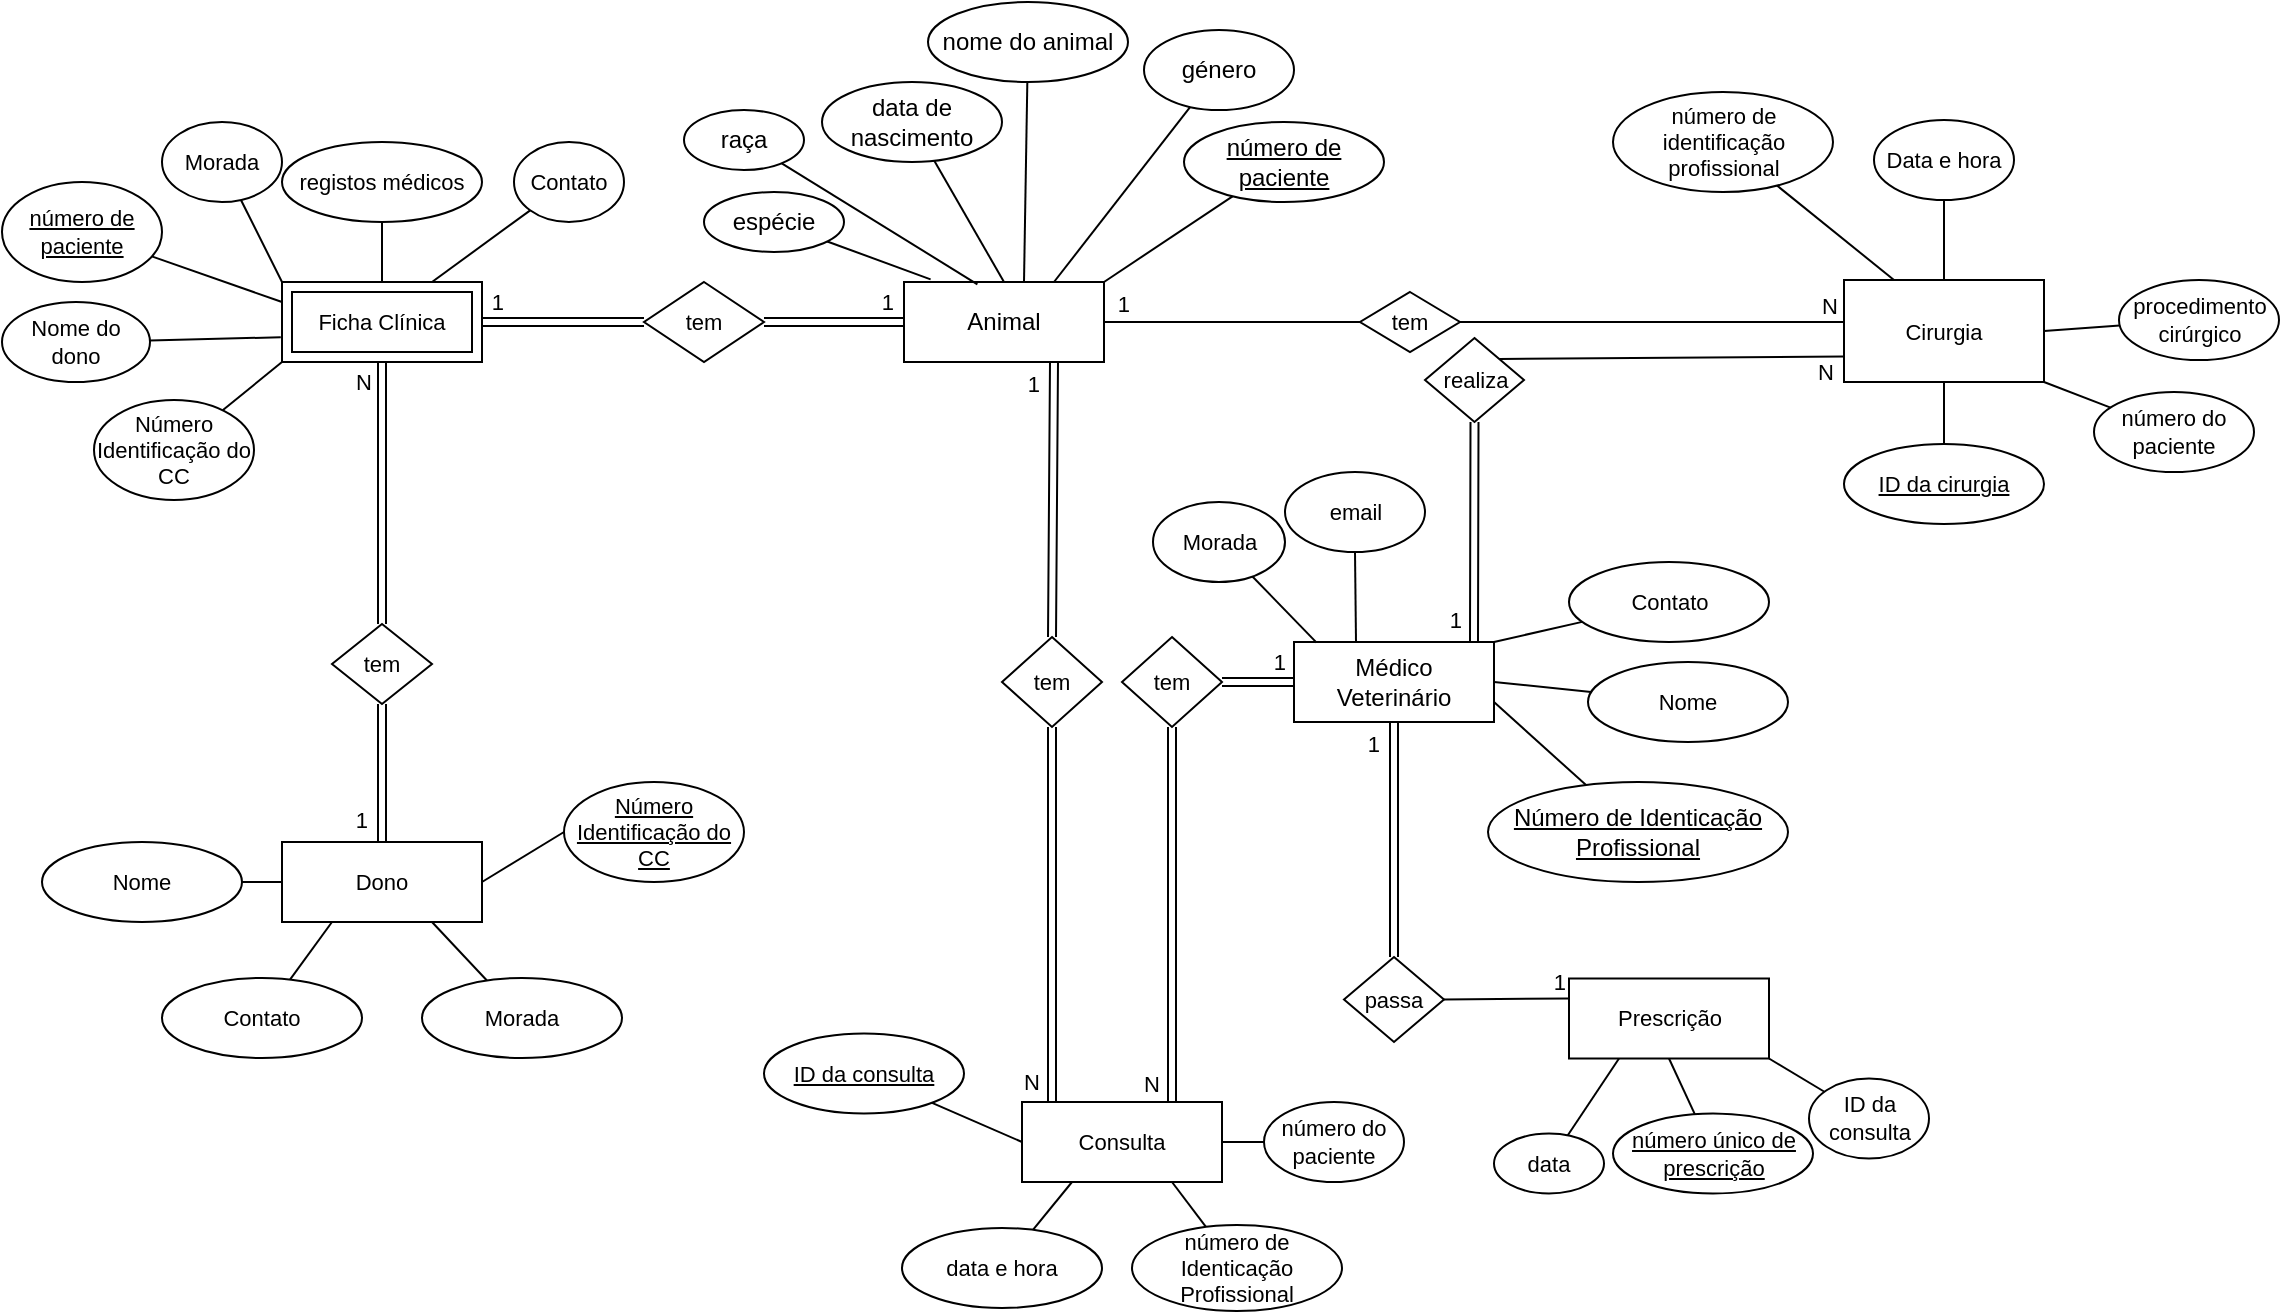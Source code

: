 <mxfile version="21.1.2" type="device">
  <diagram name="Page-1" id="ge80NNoV6PoxIQlX4A45">
    <mxGraphModel dx="2268" dy="820" grid="1" gridSize="10" guides="1" tooltips="1" connect="1" arrows="1" fold="1" page="1" pageScale="1" pageWidth="850" pageHeight="1100" math="0" shadow="0">
      <root>
        <mxCell id="0" />
        <mxCell id="1" parent="0" />
        <mxCell id="FidjuhQmROle2Qf061Uu-1" value="Animal" style="whiteSpace=wrap;html=1;align=center;" parent="1" vertex="1">
          <mxGeometry x="250" y="400" width="100" height="40" as="geometry" />
        </mxCell>
        <mxCell id="FidjuhQmROle2Qf061Uu-16" style="edgeStyle=none;shape=connector;rounded=0;orthogonalLoop=1;jettySize=auto;html=1;entryX=0.367;entryY=0.029;entryDx=0;entryDy=0;labelBackgroundColor=default;strokeColor=default;fontFamily=Helvetica;fontSize=11;fontColor=default;endArrow=none;entryPerimeter=0;" parent="1" source="FidjuhQmROle2Qf061Uu-3" target="FidjuhQmROle2Qf061Uu-1" edge="1">
          <mxGeometry relative="1" as="geometry" />
        </mxCell>
        <mxCell id="FidjuhQmROle2Qf061Uu-3" value="raça" style="ellipse;whiteSpace=wrap;html=1;align=center;" parent="1" vertex="1">
          <mxGeometry x="140" y="314" width="60" height="30" as="geometry" />
        </mxCell>
        <mxCell id="FidjuhQmROle2Qf061Uu-17" style="edgeStyle=none;shape=connector;rounded=0;orthogonalLoop=1;jettySize=auto;html=1;entryX=0.5;entryY=0;entryDx=0;entryDy=0;labelBackgroundColor=default;strokeColor=default;fontFamily=Helvetica;fontSize=11;fontColor=default;endArrow=none;" parent="1" source="FidjuhQmROle2Qf061Uu-4" target="FidjuhQmROle2Qf061Uu-1" edge="1">
          <mxGeometry relative="1" as="geometry" />
        </mxCell>
        <mxCell id="FidjuhQmROle2Qf061Uu-4" value="data de nascimento" style="ellipse;whiteSpace=wrap;html=1;align=center;" parent="1" vertex="1">
          <mxGeometry x="209" y="300" width="90" height="40" as="geometry" />
        </mxCell>
        <mxCell id="FidjuhQmROle2Qf061Uu-18" style="edgeStyle=none;shape=connector;rounded=0;orthogonalLoop=1;jettySize=auto;html=1;labelBackgroundColor=default;strokeColor=default;fontFamily=Helvetica;fontSize=11;fontColor=default;endArrow=none;" parent="1" source="FidjuhQmROle2Qf061Uu-5" edge="1">
          <mxGeometry relative="1" as="geometry">
            <mxPoint x="310" y="400" as="targetPoint" />
          </mxGeometry>
        </mxCell>
        <mxCell id="FidjuhQmROle2Qf061Uu-5" value="nome do animal" style="ellipse;whiteSpace=wrap;html=1;align=center;" parent="1" vertex="1">
          <mxGeometry x="262" y="260" width="100" height="40" as="geometry" />
        </mxCell>
        <mxCell id="FidjuhQmROle2Qf061Uu-19" style="edgeStyle=none;shape=connector;rounded=0;orthogonalLoop=1;jettySize=auto;html=1;entryX=0.75;entryY=0;entryDx=0;entryDy=0;labelBackgroundColor=default;strokeColor=default;fontFamily=Helvetica;fontSize=11;fontColor=default;endArrow=none;" parent="1" source="FidjuhQmROle2Qf061Uu-6" target="FidjuhQmROle2Qf061Uu-1" edge="1">
          <mxGeometry relative="1" as="geometry" />
        </mxCell>
        <mxCell id="FidjuhQmROle2Qf061Uu-6" value="género" style="ellipse;whiteSpace=wrap;html=1;align=center;" parent="1" vertex="1">
          <mxGeometry x="370" y="274" width="75" height="40" as="geometry" />
        </mxCell>
        <mxCell id="FidjuhQmROle2Qf061Uu-20" style="edgeStyle=none;shape=connector;rounded=0;orthogonalLoop=1;jettySize=auto;html=1;entryX=1;entryY=0;entryDx=0;entryDy=0;labelBackgroundColor=default;strokeColor=default;fontFamily=Helvetica;fontSize=11;fontColor=default;endArrow=none;" parent="1" source="FidjuhQmROle2Qf061Uu-12" target="FidjuhQmROle2Qf061Uu-1" edge="1">
          <mxGeometry relative="1" as="geometry" />
        </mxCell>
        <mxCell id="FidjuhQmROle2Qf061Uu-12" value="número de paciente" style="ellipse;whiteSpace=wrap;html=1;align=center;fontStyle=4;" parent="1" vertex="1">
          <mxGeometry x="390" y="320" width="100" height="40" as="geometry" />
        </mxCell>
        <mxCell id="FidjuhQmROle2Qf061Uu-15" style="edgeStyle=none;shape=connector;rounded=0;orthogonalLoop=1;jettySize=auto;html=1;entryX=0.133;entryY=-0.033;entryDx=0;entryDy=0;labelBackgroundColor=default;strokeColor=default;fontFamily=Helvetica;fontSize=11;fontColor=default;endArrow=none;entryPerimeter=0;" parent="1" source="FidjuhQmROle2Qf061Uu-13" target="FidjuhQmROle2Qf061Uu-1" edge="1">
          <mxGeometry relative="1" as="geometry" />
        </mxCell>
        <mxCell id="FidjuhQmROle2Qf061Uu-13" value="espécie" style="ellipse;whiteSpace=wrap;html=1;align=center;" parent="1" vertex="1">
          <mxGeometry x="150" y="355" width="70" height="30" as="geometry" />
        </mxCell>
        <mxCell id="FidjuhQmROle2Qf061Uu-45" style="edgeStyle=none;shape=connector;rounded=0;orthogonalLoop=1;jettySize=auto;html=1;entryX=0;entryY=0.5;entryDx=0;entryDy=0;labelBackgroundColor=default;strokeColor=default;fontFamily=Helvetica;fontSize=11;fontColor=default;endArrow=none;exitX=1;exitY=0.5;exitDx=0;exitDy=0;" parent="1" source="FidjuhQmROle2Qf061Uu-37" target="FidjuhQmROle2Qf061Uu-44" edge="1">
          <mxGeometry relative="1" as="geometry">
            <mxPoint x="57" y="700" as="targetPoint" />
          </mxGeometry>
        </mxCell>
        <mxCell id="FidjuhQmROle2Qf061Uu-52" value="" style="edgeStyle=none;shape=connector;rounded=0;orthogonalLoop=1;jettySize=auto;html=1;labelBackgroundColor=default;strokeColor=default;fontFamily=Helvetica;fontSize=11;fontColor=default;endArrow=none;" parent="1" source="FidjuhQmROle2Qf061Uu-37" target="FidjuhQmROle2Qf061Uu-48" edge="1">
          <mxGeometry relative="1" as="geometry" />
        </mxCell>
        <mxCell id="FidjuhQmROle2Qf061Uu-37" value="Dono" style="whiteSpace=wrap;html=1;align=center;fontFamily=Helvetica;fontSize=11;fontColor=default;" parent="1" vertex="1">
          <mxGeometry x="-61" y="680" width="100" height="40" as="geometry" />
        </mxCell>
        <mxCell id="FidjuhQmROle2Qf061Uu-44" value="Número Identificação do CC" style="ellipse;whiteSpace=wrap;html=1;align=center;fontStyle=4;fontFamily=Helvetica;fontSize=11;fontColor=default;" parent="1" vertex="1">
          <mxGeometry x="80" y="650" width="90" height="50" as="geometry" />
        </mxCell>
        <mxCell id="FidjuhQmROle2Qf061Uu-50" style="edgeStyle=none;shape=connector;rounded=0;orthogonalLoop=1;jettySize=auto;html=1;entryX=0.75;entryY=1;entryDx=0;entryDy=0;labelBackgroundColor=default;strokeColor=default;fontFamily=Helvetica;fontSize=11;fontColor=default;endArrow=none;" parent="1" source="FidjuhQmROle2Qf061Uu-46" target="FidjuhQmROle2Qf061Uu-37" edge="1">
          <mxGeometry relative="1" as="geometry" />
        </mxCell>
        <mxCell id="FidjuhQmROle2Qf061Uu-46" value="Morada" style="ellipse;whiteSpace=wrap;html=1;align=center;fontFamily=Helvetica;fontSize=11;fontColor=default;" parent="1" vertex="1">
          <mxGeometry x="9" y="748" width="100" height="40" as="geometry" />
        </mxCell>
        <mxCell id="FidjuhQmROle2Qf061Uu-49" style="edgeStyle=none;shape=connector;rounded=0;orthogonalLoop=1;jettySize=auto;html=1;entryX=0.25;entryY=1;entryDx=0;entryDy=0;labelBackgroundColor=default;strokeColor=default;fontFamily=Helvetica;fontSize=11;fontColor=default;endArrow=none;" parent="1" source="FidjuhQmROle2Qf061Uu-47" target="FidjuhQmROle2Qf061Uu-37" edge="1">
          <mxGeometry relative="1" as="geometry" />
        </mxCell>
        <mxCell id="FidjuhQmROle2Qf061Uu-47" value="Contato" style="ellipse;whiteSpace=wrap;html=1;align=center;fontFamily=Helvetica;fontSize=11;fontColor=default;" parent="1" vertex="1">
          <mxGeometry x="-121" y="748" width="100" height="40" as="geometry" />
        </mxCell>
        <mxCell id="FidjuhQmROle2Qf061Uu-51" style="edgeStyle=none;shape=connector;rounded=0;orthogonalLoop=1;jettySize=auto;html=1;labelBackgroundColor=default;strokeColor=default;fontFamily=Helvetica;fontSize=11;fontColor=default;endArrow=none;entryX=0;entryY=0.5;entryDx=0;entryDy=0;" parent="1" source="FidjuhQmROle2Qf061Uu-48" target="FidjuhQmROle2Qf061Uu-37" edge="1">
          <mxGeometry relative="1" as="geometry">
            <mxPoint x="-61" y="700" as="targetPoint" />
          </mxGeometry>
        </mxCell>
        <mxCell id="FidjuhQmROle2Qf061Uu-48" value="Nome" style="ellipse;whiteSpace=wrap;html=1;align=center;fontFamily=Helvetica;fontSize=11;fontColor=default;" parent="1" vertex="1">
          <mxGeometry x="-181" y="680" width="100" height="40" as="geometry" />
        </mxCell>
        <mxCell id="FidjuhQmROle2Qf061Uu-55" style="edgeStyle=none;shape=connector;rounded=0;orthogonalLoop=1;jettySize=auto;html=1;labelBackgroundColor=default;strokeColor=default;fontFamily=Helvetica;fontSize=11;fontColor=default;endArrow=none;entryX=0;entryY=0.25;entryDx=0;entryDy=0;" parent="1" source="FidjuhQmROle2Qf061Uu-54" edge="1" target="FidjuhQmROle2Qf061Uu-64">
          <mxGeometry relative="1" as="geometry">
            <mxPoint x="-63" y="408" as="targetPoint" />
          </mxGeometry>
        </mxCell>
        <mxCell id="FidjuhQmROle2Qf061Uu-54" value="número de paciente" style="ellipse;whiteSpace=wrap;html=1;align=center;fontStyle=4;fontFamily=Helvetica;fontSize=11;fontColor=default;" parent="1" vertex="1">
          <mxGeometry x="-201" y="350" width="80" height="50" as="geometry" />
        </mxCell>
        <mxCell id="FidjuhQmROle2Qf061Uu-63" style="edgeStyle=none;shape=connector;rounded=0;orthogonalLoop=1;jettySize=auto;html=1;entryX=0.5;entryY=0;entryDx=0;entryDy=0;labelBackgroundColor=default;strokeColor=default;fontFamily=Helvetica;fontSize=11;fontColor=default;endArrow=none;" parent="1" source="FidjuhQmROle2Qf061Uu-62" edge="1">
          <mxGeometry relative="1" as="geometry">
            <mxPoint x="-11" y="400" as="targetPoint" />
          </mxGeometry>
        </mxCell>
        <mxCell id="FidjuhQmROle2Qf061Uu-62" value="registos médicos" style="ellipse;whiteSpace=wrap;html=1;align=center;fontFamily=Helvetica;fontSize=11;fontColor=default;" parent="1" vertex="1">
          <mxGeometry x="-61" y="330" width="100" height="40" as="geometry" />
        </mxCell>
        <mxCell id="FidjuhQmROle2Qf061Uu-64" value="Ficha Clínica" style="shape=ext;margin=3;double=1;whiteSpace=wrap;html=1;align=center;fontFamily=Helvetica;fontSize=11;fontColor=default;" parent="1" vertex="1">
          <mxGeometry x="-61" y="400" width="100" height="40" as="geometry" />
        </mxCell>
        <mxCell id="FidjuhQmROle2Qf061Uu-67" style="edgeStyle=none;shape=connector;rounded=0;orthogonalLoop=1;jettySize=auto;html=1;entryX=0;entryY=1;entryDx=0;entryDy=0;labelBackgroundColor=default;strokeColor=default;fontFamily=Helvetica;fontSize=11;fontColor=default;endArrow=none;" parent="1" source="FidjuhQmROle2Qf061Uu-66" target="FidjuhQmROle2Qf061Uu-64" edge="1">
          <mxGeometry relative="1" as="geometry" />
        </mxCell>
        <mxCell id="FidjuhQmROle2Qf061Uu-66" value="Número Identificação do CC" style="ellipse;whiteSpace=wrap;html=1;align=center;fontFamily=Helvetica;fontSize=11;fontColor=default;" parent="1" vertex="1">
          <mxGeometry x="-155" y="459" width="80" height="50" as="geometry" />
        </mxCell>
        <mxCell id="FidjuhQmROle2Qf061Uu-69" style="edgeStyle=none;shape=connector;rounded=0;orthogonalLoop=1;jettySize=auto;html=1;entryX=-0.006;entryY=0.69;entryDx=0;entryDy=0;labelBackgroundColor=default;strokeColor=default;fontFamily=Helvetica;fontSize=11;fontColor=default;endArrow=none;entryPerimeter=0;" parent="1" source="FidjuhQmROle2Qf061Uu-68" target="FidjuhQmROle2Qf061Uu-64" edge="1">
          <mxGeometry relative="1" as="geometry" />
        </mxCell>
        <mxCell id="FidjuhQmROle2Qf061Uu-68" value="Nome do dono" style="ellipse;whiteSpace=wrap;html=1;align=center;fontFamily=Helvetica;fontSize=11;fontColor=default;" parent="1" vertex="1">
          <mxGeometry x="-201" y="410" width="74" height="40" as="geometry" />
        </mxCell>
        <mxCell id="FidjuhQmROle2Qf061Uu-71" style="edgeStyle=none;shape=connector;rounded=0;orthogonalLoop=1;jettySize=auto;html=1;entryX=0;entryY=0;entryDx=0;entryDy=0;labelBackgroundColor=default;strokeColor=default;fontFamily=Helvetica;fontSize=11;fontColor=default;endArrow=none;" parent="1" source="FidjuhQmROle2Qf061Uu-70" target="FidjuhQmROle2Qf061Uu-64" edge="1">
          <mxGeometry relative="1" as="geometry" />
        </mxCell>
        <mxCell id="FidjuhQmROle2Qf061Uu-70" value="Morada" style="ellipse;whiteSpace=wrap;html=1;align=center;fontFamily=Helvetica;fontSize=11;fontColor=default;" parent="1" vertex="1">
          <mxGeometry x="-121" y="320" width="60" height="40" as="geometry" />
        </mxCell>
        <mxCell id="FidjuhQmROle2Qf061Uu-73" style="edgeStyle=none;shape=connector;rounded=0;orthogonalLoop=1;jettySize=auto;html=1;labelBackgroundColor=default;strokeColor=default;fontFamily=Helvetica;fontSize=11;fontColor=default;endArrow=none;entryX=0.75;entryY=0;entryDx=0;entryDy=0;" parent="1" source="FidjuhQmROle2Qf061Uu-72" target="FidjuhQmROle2Qf061Uu-64" edge="1">
          <mxGeometry relative="1" as="geometry">
            <mxPoint x="39" y="450" as="targetPoint" />
          </mxGeometry>
        </mxCell>
        <mxCell id="FidjuhQmROle2Qf061Uu-72" value="Contato" style="ellipse;whiteSpace=wrap;html=1;align=center;fontFamily=Helvetica;fontSize=11;fontColor=default;" parent="1" vertex="1">
          <mxGeometry x="55" y="330" width="55" height="40" as="geometry" />
        </mxCell>
        <mxCell id="IPbYQr8HQ4EOVnetabS6-1" value="Médico Veterinário" style="whiteSpace=wrap;html=1;align=center;" vertex="1" parent="1">
          <mxGeometry x="445" y="580" width="100" height="40" as="geometry" />
        </mxCell>
        <mxCell id="IPbYQr8HQ4EOVnetabS6-5" style="edgeStyle=none;shape=connector;rounded=0;orthogonalLoop=1;jettySize=auto;html=1;entryX=1;entryY=0.75;entryDx=0;entryDy=0;labelBackgroundColor=default;strokeColor=default;fontFamily=Helvetica;fontSize=11;fontColor=default;endArrow=none;" edge="1" parent="1" source="IPbYQr8HQ4EOVnetabS6-3" target="IPbYQr8HQ4EOVnetabS6-1">
          <mxGeometry relative="1" as="geometry" />
        </mxCell>
        <mxCell id="IPbYQr8HQ4EOVnetabS6-3" value="Número de Identicação Profissional&lt;span id=&quot;docs-internal-guid-40db5696-7fff-3339-e0db-c675312fc604&quot;&gt;&lt;/span&gt;" style="ellipse;whiteSpace=wrap;html=1;align=center;fontStyle=4;" vertex="1" parent="1">
          <mxGeometry x="542" y="650" width="150" height="50" as="geometry" />
        </mxCell>
        <mxCell id="IPbYQr8HQ4EOVnetabS6-12" style="edgeStyle=none;shape=connector;rounded=0;orthogonalLoop=1;jettySize=auto;html=1;entryX=1;entryY=0.5;entryDx=0;entryDy=0;labelBackgroundColor=default;strokeColor=default;fontFamily=Helvetica;fontSize=11;fontColor=default;endArrow=none;" edge="1" parent="1" source="IPbYQr8HQ4EOVnetabS6-6" target="IPbYQr8HQ4EOVnetabS6-1">
          <mxGeometry relative="1" as="geometry" />
        </mxCell>
        <mxCell id="IPbYQr8HQ4EOVnetabS6-6" value="Nome" style="ellipse;whiteSpace=wrap;html=1;align=center;fontFamily=Helvetica;fontSize=11;fontColor=default;" vertex="1" parent="1">
          <mxGeometry x="592" y="590" width="100" height="40" as="geometry" />
        </mxCell>
        <mxCell id="IPbYQr8HQ4EOVnetabS6-15" style="edgeStyle=none;shape=connector;rounded=0;orthogonalLoop=1;jettySize=auto;html=1;entryX=0.113;entryY=0.008;entryDx=0;entryDy=0;labelBackgroundColor=default;strokeColor=default;fontFamily=Helvetica;fontSize=11;fontColor=default;endArrow=none;entryPerimeter=0;" edge="1" parent="1" source="IPbYQr8HQ4EOVnetabS6-8" target="IPbYQr8HQ4EOVnetabS6-1">
          <mxGeometry relative="1" as="geometry" />
        </mxCell>
        <mxCell id="IPbYQr8HQ4EOVnetabS6-8" value="Morada" style="ellipse;whiteSpace=wrap;html=1;align=center;fontFamily=Helvetica;fontSize=11;fontColor=default;" vertex="1" parent="1">
          <mxGeometry x="374.5" y="510" width="66" height="40" as="geometry" />
        </mxCell>
        <mxCell id="IPbYQr8HQ4EOVnetabS6-14" style="edgeStyle=none;shape=connector;rounded=0;orthogonalLoop=1;jettySize=auto;html=1;labelBackgroundColor=default;strokeColor=default;fontFamily=Helvetica;fontSize=11;fontColor=default;endArrow=none;exitX=0.5;exitY=1;exitDx=0;exitDy=0;" edge="1" parent="1" source="IPbYQr8HQ4EOVnetabS6-9">
          <mxGeometry relative="1" as="geometry">
            <mxPoint x="476" y="580" as="targetPoint" />
          </mxGeometry>
        </mxCell>
        <mxCell id="IPbYQr8HQ4EOVnetabS6-9" value="email" style="ellipse;whiteSpace=wrap;html=1;align=center;fontFamily=Helvetica;fontSize=11;fontColor=default;" vertex="1" parent="1">
          <mxGeometry x="440.5" y="495" width="70" height="40" as="geometry" />
        </mxCell>
        <mxCell id="IPbYQr8HQ4EOVnetabS6-13" style="edgeStyle=none;shape=connector;rounded=0;orthogonalLoop=1;jettySize=auto;html=1;entryX=1;entryY=0;entryDx=0;entryDy=0;labelBackgroundColor=default;strokeColor=default;fontFamily=Helvetica;fontSize=11;fontColor=default;endArrow=none;" edge="1" parent="1" source="IPbYQr8HQ4EOVnetabS6-10" target="IPbYQr8HQ4EOVnetabS6-1">
          <mxGeometry relative="1" as="geometry" />
        </mxCell>
        <mxCell id="IPbYQr8HQ4EOVnetabS6-10" value="Contato" style="ellipse;whiteSpace=wrap;html=1;align=center;fontFamily=Helvetica;fontSize=11;fontColor=default;" vertex="1" parent="1">
          <mxGeometry x="582.5" y="540" width="100" height="40" as="geometry" />
        </mxCell>
        <mxCell id="IPbYQr8HQ4EOVnetabS6-17" value="Consulta" style="whiteSpace=wrap;html=1;align=center;fontFamily=Helvetica;fontSize=11;fontColor=default;" vertex="1" parent="1">
          <mxGeometry x="309" y="810" width="100" height="40" as="geometry" />
        </mxCell>
        <mxCell id="IPbYQr8HQ4EOVnetabS6-19" style="edgeStyle=none;shape=connector;rounded=0;orthogonalLoop=1;jettySize=auto;html=1;entryX=0.25;entryY=1;entryDx=0;entryDy=0;labelBackgroundColor=default;strokeColor=default;fontFamily=Helvetica;fontSize=11;fontColor=default;endArrow=none;" edge="1" parent="1" source="IPbYQr8HQ4EOVnetabS6-18" target="IPbYQr8HQ4EOVnetabS6-17">
          <mxGeometry relative="1" as="geometry" />
        </mxCell>
        <mxCell id="IPbYQr8HQ4EOVnetabS6-18" value="data e hora" style="ellipse;whiteSpace=wrap;html=1;align=center;fontFamily=Helvetica;fontSize=11;fontColor=default;" vertex="1" parent="1">
          <mxGeometry x="249" y="873" width="100" height="40" as="geometry" />
        </mxCell>
        <mxCell id="IPbYQr8HQ4EOVnetabS6-21" style="edgeStyle=none;shape=connector;rounded=0;orthogonalLoop=1;jettySize=auto;html=1;entryX=0.75;entryY=1;entryDx=0;entryDy=0;labelBackgroundColor=default;strokeColor=default;fontFamily=Helvetica;fontSize=11;fontColor=default;endArrow=none;" edge="1" parent="1" source="IPbYQr8HQ4EOVnetabS6-20" target="IPbYQr8HQ4EOVnetabS6-17">
          <mxGeometry relative="1" as="geometry" />
        </mxCell>
        <mxCell id="IPbYQr8HQ4EOVnetabS6-20" value="número de Identicação Profissional" style="ellipse;whiteSpace=wrap;html=1;align=center;fontFamily=Helvetica;fontSize=11;fontColor=default;" vertex="1" parent="1">
          <mxGeometry x="364" y="871.5" width="105" height="43" as="geometry" />
        </mxCell>
        <mxCell id="IPbYQr8HQ4EOVnetabS6-23" style="edgeStyle=none;shape=connector;rounded=0;orthogonalLoop=1;jettySize=auto;html=1;entryX=0;entryY=0.5;entryDx=0;entryDy=0;labelBackgroundColor=default;strokeColor=default;fontFamily=Helvetica;fontSize=11;fontColor=default;endArrow=none;" edge="1" parent="1" source="IPbYQr8HQ4EOVnetabS6-22" target="IPbYQr8HQ4EOVnetabS6-17">
          <mxGeometry relative="1" as="geometry" />
        </mxCell>
        <mxCell id="IPbYQr8HQ4EOVnetabS6-22" value="ID da consulta" style="ellipse;whiteSpace=wrap;html=1;align=center;fontStyle=4;fontFamily=Helvetica;fontSize=11;fontColor=default;" vertex="1" parent="1">
          <mxGeometry x="180" y="775.75" width="100" height="40" as="geometry" />
        </mxCell>
        <mxCell id="IPbYQr8HQ4EOVnetabS6-25" style="edgeStyle=none;shape=connector;rounded=0;orthogonalLoop=1;jettySize=auto;html=1;entryX=1;entryY=0.5;entryDx=0;entryDy=0;labelBackgroundColor=default;strokeColor=default;fontFamily=Helvetica;fontSize=11;fontColor=default;endArrow=none;" edge="1" parent="1" source="IPbYQr8HQ4EOVnetabS6-24" target="IPbYQr8HQ4EOVnetabS6-17">
          <mxGeometry relative="1" as="geometry" />
        </mxCell>
        <mxCell id="IPbYQr8HQ4EOVnetabS6-24" value="número do paciente" style="ellipse;whiteSpace=wrap;html=1;align=center;fontFamily=Helvetica;fontSize=11;fontColor=default;" vertex="1" parent="1">
          <mxGeometry x="430" y="810" width="70" height="40" as="geometry" />
        </mxCell>
        <mxCell id="IPbYQr8HQ4EOVnetabS6-26" value="Prescrição" style="whiteSpace=wrap;html=1;align=center;fontFamily=Helvetica;fontSize=11;fontColor=default;" vertex="1" parent="1">
          <mxGeometry x="582.5" y="748.25" width="100" height="40" as="geometry" />
        </mxCell>
        <mxCell id="IPbYQr8HQ4EOVnetabS6-28" style="edgeStyle=none;shape=connector;rounded=0;orthogonalLoop=1;jettySize=auto;html=1;entryX=0.5;entryY=1;entryDx=0;entryDy=0;labelBackgroundColor=default;strokeColor=default;fontFamily=Helvetica;fontSize=11;fontColor=default;endArrow=none;" edge="1" parent="1" source="IPbYQr8HQ4EOVnetabS6-27" target="IPbYQr8HQ4EOVnetabS6-26">
          <mxGeometry relative="1" as="geometry" />
        </mxCell>
        <mxCell id="IPbYQr8HQ4EOVnetabS6-27" value="número único de prescrição" style="ellipse;whiteSpace=wrap;html=1;align=center;fontStyle=4;fontFamily=Helvetica;fontSize=11;fontColor=default;" vertex="1" parent="1">
          <mxGeometry x="604.5" y="815.75" width="100" height="40" as="geometry" />
        </mxCell>
        <mxCell id="IPbYQr8HQ4EOVnetabS6-30" style="edgeStyle=none;shape=connector;rounded=0;orthogonalLoop=1;jettySize=auto;html=1;entryX=0.25;entryY=1;entryDx=0;entryDy=0;labelBackgroundColor=default;strokeColor=default;fontFamily=Helvetica;fontSize=11;fontColor=default;endArrow=none;" edge="1" parent="1" source="IPbYQr8HQ4EOVnetabS6-29" target="IPbYQr8HQ4EOVnetabS6-26">
          <mxGeometry relative="1" as="geometry" />
        </mxCell>
        <mxCell id="IPbYQr8HQ4EOVnetabS6-29" value="data" style="ellipse;whiteSpace=wrap;html=1;align=center;fontFamily=Helvetica;fontSize=11;fontColor=default;" vertex="1" parent="1">
          <mxGeometry x="545" y="825.75" width="55" height="30" as="geometry" />
        </mxCell>
        <mxCell id="IPbYQr8HQ4EOVnetabS6-39" style="edgeStyle=none;shape=connector;rounded=0;orthogonalLoop=1;jettySize=auto;html=1;entryX=1;entryY=1;entryDx=0;entryDy=0;labelBackgroundColor=default;strokeColor=default;fontFamily=Helvetica;fontSize=11;fontColor=default;endArrow=none;" edge="1" parent="1" source="IPbYQr8HQ4EOVnetabS6-38" target="IPbYQr8HQ4EOVnetabS6-26">
          <mxGeometry relative="1" as="geometry" />
        </mxCell>
        <mxCell id="IPbYQr8HQ4EOVnetabS6-38" value="ID da consulta" style="ellipse;whiteSpace=wrap;html=1;align=center;fontFamily=Helvetica;fontSize=11;fontColor=default;" vertex="1" parent="1">
          <mxGeometry x="702.5" y="798.25" width="60" height="40" as="geometry" />
        </mxCell>
        <mxCell id="IPbYQr8HQ4EOVnetabS6-41" value="Cirurgia" style="whiteSpace=wrap;html=1;align=center;fontFamily=Helvetica;fontSize=11;fontColor=default;" vertex="1" parent="1">
          <mxGeometry x="720" y="399" width="100" height="51" as="geometry" />
        </mxCell>
        <mxCell id="IPbYQr8HQ4EOVnetabS6-43" style="edgeStyle=none;shape=connector;rounded=0;orthogonalLoop=1;jettySize=auto;html=1;entryX=0.5;entryY=0;entryDx=0;entryDy=0;labelBackgroundColor=default;strokeColor=default;fontFamily=Helvetica;fontSize=11;fontColor=default;endArrow=none;" edge="1" parent="1" source="IPbYQr8HQ4EOVnetabS6-42" target="IPbYQr8HQ4EOVnetabS6-41">
          <mxGeometry relative="1" as="geometry" />
        </mxCell>
        <mxCell id="IPbYQr8HQ4EOVnetabS6-42" value="Data e hora" style="ellipse;whiteSpace=wrap;html=1;align=center;fontFamily=Helvetica;fontSize=11;fontColor=default;" vertex="1" parent="1">
          <mxGeometry x="735" y="319" width="70" height="40" as="geometry" />
        </mxCell>
        <mxCell id="IPbYQr8HQ4EOVnetabS6-47" style="edgeStyle=none;shape=connector;rounded=0;orthogonalLoop=1;jettySize=auto;html=1;entryX=0.5;entryY=1;entryDx=0;entryDy=0;labelBackgroundColor=default;strokeColor=default;fontFamily=Helvetica;fontSize=11;fontColor=default;endArrow=none;" edge="1" parent="1" source="IPbYQr8HQ4EOVnetabS6-46" target="IPbYQr8HQ4EOVnetabS6-41">
          <mxGeometry relative="1" as="geometry" />
        </mxCell>
        <mxCell id="IPbYQr8HQ4EOVnetabS6-46" value="ID da cirurgia" style="ellipse;whiteSpace=wrap;html=1;align=center;fontStyle=4;fontFamily=Helvetica;fontSize=11;fontColor=default;" vertex="1" parent="1">
          <mxGeometry x="720" y="481" width="100" height="40" as="geometry" />
        </mxCell>
        <mxCell id="IPbYQr8HQ4EOVnetabS6-49" style="edgeStyle=none;shape=connector;rounded=0;orthogonalLoop=1;jettySize=auto;html=1;entryX=1;entryY=1;entryDx=0;entryDy=0;labelBackgroundColor=default;strokeColor=default;fontFamily=Helvetica;fontSize=11;fontColor=default;endArrow=none;" edge="1" parent="1" source="IPbYQr8HQ4EOVnetabS6-48" target="IPbYQr8HQ4EOVnetabS6-41">
          <mxGeometry relative="1" as="geometry" />
        </mxCell>
        <mxCell id="IPbYQr8HQ4EOVnetabS6-48" value="número do paciente" style="ellipse;whiteSpace=wrap;html=1;align=center;fontFamily=Helvetica;fontSize=11;fontColor=default;" vertex="1" parent="1">
          <mxGeometry x="845" y="455" width="80" height="40" as="geometry" />
        </mxCell>
        <mxCell id="IPbYQr8HQ4EOVnetabS6-51" style="edgeStyle=none;shape=connector;rounded=0;orthogonalLoop=1;jettySize=auto;html=1;entryX=1;entryY=0.5;entryDx=0;entryDy=0;labelBackgroundColor=default;strokeColor=default;fontFamily=Helvetica;fontSize=11;fontColor=default;endArrow=none;" edge="1" parent="1" source="IPbYQr8HQ4EOVnetabS6-50" target="IPbYQr8HQ4EOVnetabS6-41">
          <mxGeometry relative="1" as="geometry" />
        </mxCell>
        <mxCell id="IPbYQr8HQ4EOVnetabS6-50" value="procedimento cirúrgico" style="ellipse;whiteSpace=wrap;html=1;align=center;fontFamily=Helvetica;fontSize=11;fontColor=default;" vertex="1" parent="1">
          <mxGeometry x="857.5" y="399" width="80" height="40" as="geometry" />
        </mxCell>
        <mxCell id="IPbYQr8HQ4EOVnetabS6-52" value="tem" style="shape=rhombus;perimeter=rhombusPerimeter;whiteSpace=wrap;html=1;align=center;fontFamily=Helvetica;fontSize=11;fontColor=default;" vertex="1" parent="1">
          <mxGeometry x="120" y="400" width="60" height="40" as="geometry" />
        </mxCell>
        <mxCell id="IPbYQr8HQ4EOVnetabS6-53" value="" style="shape=link;html=1;rounded=0;labelBackgroundColor=default;strokeColor=default;fontFamily=Helvetica;fontSize=11;fontColor=default;endArrow=none;entryX=0;entryY=0.5;entryDx=0;entryDy=0;exitX=1;exitY=0.5;exitDx=0;exitDy=0;" edge="1" parent="1" source="IPbYQr8HQ4EOVnetabS6-52" target="FidjuhQmROle2Qf061Uu-1">
          <mxGeometry relative="1" as="geometry">
            <mxPoint x="105" y="519.66" as="sourcePoint" />
            <mxPoint x="265" y="519.66" as="targetPoint" />
          </mxGeometry>
        </mxCell>
        <mxCell id="IPbYQr8HQ4EOVnetabS6-54" value="1" style="resizable=0;html=1;whiteSpace=wrap;align=right;verticalAlign=bottom;fontFamily=Helvetica;fontSize=11;fontColor=default;" connectable="0" vertex="1" parent="IPbYQr8HQ4EOVnetabS6-53">
          <mxGeometry x="1" relative="1" as="geometry">
            <mxPoint x="-4" y="-2" as="offset" />
          </mxGeometry>
        </mxCell>
        <mxCell id="IPbYQr8HQ4EOVnetabS6-55" value="" style="shape=link;html=1;rounded=0;labelBackgroundColor=default;strokeColor=default;fontFamily=Helvetica;fontSize=11;fontColor=default;endArrow=none;entryX=1;entryY=0.5;entryDx=0;entryDy=0;exitX=0;exitY=0.5;exitDx=0;exitDy=0;" edge="1" parent="1" source="IPbYQr8HQ4EOVnetabS6-52" target="FidjuhQmROle2Qf061Uu-64">
          <mxGeometry relative="1" as="geometry">
            <mxPoint x="30.0" y="420" as="sourcePoint" />
            <mxPoint x="180" y="570" as="targetPoint" />
          </mxGeometry>
        </mxCell>
        <mxCell id="IPbYQr8HQ4EOVnetabS6-56" value="1" style="resizable=0;html=1;whiteSpace=wrap;align=right;verticalAlign=bottom;fontFamily=Helvetica;fontSize=11;fontColor=default;" connectable="0" vertex="1" parent="IPbYQr8HQ4EOVnetabS6-55">
          <mxGeometry x="1" relative="1" as="geometry">
            <mxPoint x="12" y="-2" as="offset" />
          </mxGeometry>
        </mxCell>
        <mxCell id="IPbYQr8HQ4EOVnetabS6-58" value="tem" style="shape=rhombus;perimeter=rhombusPerimeter;whiteSpace=wrap;html=1;align=center;fontFamily=Helvetica;fontSize=11;fontColor=default;" vertex="1" parent="1">
          <mxGeometry x="-36" y="571" width="50" height="40" as="geometry" />
        </mxCell>
        <mxCell id="IPbYQr8HQ4EOVnetabS6-61" value="" style="shape=link;html=1;rounded=0;labelBackgroundColor=default;strokeColor=default;fontFamily=Helvetica;fontSize=11;fontColor=default;endArrow=none;entryX=0.5;entryY=1;entryDx=0;entryDy=0;exitX=0.5;exitY=0;exitDx=0;exitDy=0;" edge="1" parent="1" source="IPbYQr8HQ4EOVnetabS6-58" target="FidjuhQmROle2Qf061Uu-64">
          <mxGeometry relative="1" as="geometry">
            <mxPoint x="-95" y="670" as="sourcePoint" />
            <mxPoint x="65" y="670" as="targetPoint" />
          </mxGeometry>
        </mxCell>
        <mxCell id="IPbYQr8HQ4EOVnetabS6-62" value="N" style="resizable=0;html=1;whiteSpace=wrap;align=right;verticalAlign=bottom;fontFamily=Helvetica;fontSize=11;fontColor=default;" connectable="0" vertex="1" parent="IPbYQr8HQ4EOVnetabS6-61">
          <mxGeometry x="1" relative="1" as="geometry">
            <mxPoint x="-4" y="18" as="offset" />
          </mxGeometry>
        </mxCell>
        <mxCell id="IPbYQr8HQ4EOVnetabS6-63" value="tem" style="shape=rhombus;perimeter=rhombusPerimeter;whiteSpace=wrap;html=1;align=center;fontFamily=Helvetica;fontSize=11;fontColor=default;" vertex="1" parent="1">
          <mxGeometry x="359" y="577.5" width="50" height="45" as="geometry" />
        </mxCell>
        <mxCell id="IPbYQr8HQ4EOVnetabS6-64" value="" style="shape=link;html=1;rounded=0;labelBackgroundColor=default;strokeColor=default;fontFamily=Helvetica;fontSize=11;fontColor=default;endArrow=none;entryX=0;entryY=0.5;entryDx=0;entryDy=0;exitX=1;exitY=0.5;exitDx=0;exitDy=0;" edge="1" parent="1" source="IPbYQr8HQ4EOVnetabS6-63" target="IPbYQr8HQ4EOVnetabS6-1">
          <mxGeometry relative="1" as="geometry">
            <mxPoint x="390" y="600" as="sourcePoint" />
            <mxPoint x="300" y="610" as="targetPoint" />
          </mxGeometry>
        </mxCell>
        <mxCell id="IPbYQr8HQ4EOVnetabS6-65" value="1" style="resizable=0;html=1;whiteSpace=wrap;align=right;verticalAlign=bottom;fontFamily=Helvetica;fontSize=11;fontColor=default;" connectable="0" vertex="1" parent="IPbYQr8HQ4EOVnetabS6-64">
          <mxGeometry x="1" relative="1" as="geometry">
            <mxPoint x="-3" y="-2" as="offset" />
          </mxGeometry>
        </mxCell>
        <mxCell id="IPbYQr8HQ4EOVnetabS6-66" value="" style="shape=link;html=1;rounded=0;labelBackgroundColor=default;strokeColor=default;fontFamily=Helvetica;fontSize=11;fontColor=default;endArrow=none;entryX=0.75;entryY=0;entryDx=0;entryDy=0;exitX=0.5;exitY=1;exitDx=0;exitDy=0;" edge="1" parent="1" source="IPbYQr8HQ4EOVnetabS6-63" target="IPbYQr8HQ4EOVnetabS6-17">
          <mxGeometry relative="1" as="geometry">
            <mxPoint x="140" y="610" as="sourcePoint" />
            <mxPoint x="300" y="610" as="targetPoint" />
          </mxGeometry>
        </mxCell>
        <mxCell id="IPbYQr8HQ4EOVnetabS6-67" value="N" style="resizable=0;html=1;whiteSpace=wrap;align=right;verticalAlign=bottom;fontFamily=Helvetica;fontSize=11;fontColor=default;" connectable="0" vertex="1" parent="IPbYQr8HQ4EOVnetabS6-66">
          <mxGeometry x="1" relative="1" as="geometry">
            <mxPoint x="-5" y="-1" as="offset" />
          </mxGeometry>
        </mxCell>
        <mxCell id="IPbYQr8HQ4EOVnetabS6-68" value="tem" style="shape=rhombus;perimeter=rhombusPerimeter;whiteSpace=wrap;html=1;align=center;fontFamily=Helvetica;fontSize=11;fontColor=default;" vertex="1" parent="1">
          <mxGeometry x="299" y="577.5" width="50" height="45" as="geometry" />
        </mxCell>
        <mxCell id="IPbYQr8HQ4EOVnetabS6-69" value="" style="shape=link;html=1;rounded=0;labelBackgroundColor=default;strokeColor=default;fontFamily=Helvetica;fontSize=11;fontColor=default;endArrow=none;entryX=0.75;entryY=1;entryDx=0;entryDy=0;exitX=0.5;exitY=0;exitDx=0;exitDy=0;" edge="1" parent="1" source="IPbYQr8HQ4EOVnetabS6-68" target="FidjuhQmROle2Qf061Uu-1">
          <mxGeometry relative="1" as="geometry">
            <mxPoint x="140" y="610" as="sourcePoint" />
            <mxPoint x="300" y="610" as="targetPoint" />
          </mxGeometry>
        </mxCell>
        <mxCell id="IPbYQr8HQ4EOVnetabS6-70" value="1" style="resizable=0;html=1;whiteSpace=wrap;align=right;verticalAlign=bottom;fontFamily=Helvetica;fontSize=11;fontColor=default;" connectable="0" vertex="1" parent="IPbYQr8HQ4EOVnetabS6-69">
          <mxGeometry x="1" relative="1" as="geometry">
            <mxPoint x="-5" y="19" as="offset" />
          </mxGeometry>
        </mxCell>
        <mxCell id="IPbYQr8HQ4EOVnetabS6-71" value="" style="shape=link;html=1;rounded=0;labelBackgroundColor=default;strokeColor=default;fontFamily=Helvetica;fontSize=11;fontColor=default;endArrow=none;entryX=0.5;entryY=0;entryDx=0;entryDy=0;exitX=0.5;exitY=1;exitDx=0;exitDy=0;" edge="1" parent="1" source="IPbYQr8HQ4EOVnetabS6-58" target="FidjuhQmROle2Qf061Uu-37">
          <mxGeometry relative="1" as="geometry">
            <mxPoint x="135" y="610" as="sourcePoint" />
            <mxPoint x="295" y="610" as="targetPoint" />
          </mxGeometry>
        </mxCell>
        <mxCell id="IPbYQr8HQ4EOVnetabS6-72" value="1" style="resizable=0;html=1;whiteSpace=wrap;align=right;verticalAlign=bottom;fontFamily=Helvetica;fontSize=11;fontColor=default;" connectable="0" vertex="1" parent="IPbYQr8HQ4EOVnetabS6-71">
          <mxGeometry x="1" relative="1" as="geometry">
            <mxPoint x="-6" y="-3" as="offset" />
          </mxGeometry>
        </mxCell>
        <mxCell id="IPbYQr8HQ4EOVnetabS6-73" value="" style="shape=link;html=1;rounded=0;labelBackgroundColor=default;strokeColor=default;fontFamily=Helvetica;fontSize=11;fontColor=default;endArrow=none;exitX=0.5;exitY=1;exitDx=0;exitDy=0;" edge="1" parent="1" source="IPbYQr8HQ4EOVnetabS6-68">
          <mxGeometry relative="1" as="geometry">
            <mxPoint x="140" y="610" as="sourcePoint" />
            <mxPoint x="324" y="810" as="targetPoint" />
          </mxGeometry>
        </mxCell>
        <mxCell id="IPbYQr8HQ4EOVnetabS6-74" value="N" style="resizable=0;html=1;whiteSpace=wrap;align=right;verticalAlign=bottom;fontFamily=Helvetica;fontSize=11;fontColor=default;" connectable="0" vertex="1" parent="IPbYQr8HQ4EOVnetabS6-73">
          <mxGeometry x="1" relative="1" as="geometry">
            <mxPoint x="-5" y="-2" as="offset" />
          </mxGeometry>
        </mxCell>
        <mxCell id="IPbYQr8HQ4EOVnetabS6-75" value="passa" style="shape=rhombus;perimeter=rhombusPerimeter;whiteSpace=wrap;html=1;align=center;fontFamily=Helvetica;fontSize=11;fontColor=default;" vertex="1" parent="1">
          <mxGeometry x="470" y="737.5" width="50" height="42.5" as="geometry" />
        </mxCell>
        <mxCell id="IPbYQr8HQ4EOVnetabS6-76" value="" style="shape=link;html=1;rounded=0;labelBackgroundColor=default;strokeColor=default;fontFamily=Helvetica;fontSize=11;fontColor=default;endArrow=none;entryX=0.5;entryY=1;entryDx=0;entryDy=0;exitX=0.5;exitY=0;exitDx=0;exitDy=0;" edge="1" parent="1" source="IPbYQr8HQ4EOVnetabS6-75" target="IPbYQr8HQ4EOVnetabS6-1">
          <mxGeometry relative="1" as="geometry">
            <mxPoint x="580" y="680" as="sourcePoint" />
            <mxPoint x="740" y="680" as="targetPoint" />
          </mxGeometry>
        </mxCell>
        <mxCell id="IPbYQr8HQ4EOVnetabS6-77" value="1" style="resizable=0;html=1;whiteSpace=wrap;align=right;verticalAlign=bottom;fontFamily=Helvetica;fontSize=11;fontColor=default;" connectable="0" vertex="1" parent="IPbYQr8HQ4EOVnetabS6-76">
          <mxGeometry x="1" relative="1" as="geometry">
            <mxPoint x="-6" y="19" as="offset" />
          </mxGeometry>
        </mxCell>
        <mxCell id="IPbYQr8HQ4EOVnetabS6-85" value="" style="endArrow=none;html=1;rounded=0;labelBackgroundColor=default;strokeColor=default;fontFamily=Helvetica;fontSize=11;fontColor=default;shape=connector;exitX=1;exitY=0.5;exitDx=0;exitDy=0;entryX=0;entryY=0.25;entryDx=0;entryDy=0;" edge="1" parent="1" source="IPbYQr8HQ4EOVnetabS6-75" target="IPbYQr8HQ4EOVnetabS6-26">
          <mxGeometry relative="1" as="geometry">
            <mxPoint x="400" y="680" as="sourcePoint" />
            <mxPoint x="670" y="760" as="targetPoint" />
          </mxGeometry>
        </mxCell>
        <mxCell id="IPbYQr8HQ4EOVnetabS6-86" value="1" style="resizable=0;html=1;whiteSpace=wrap;align=right;verticalAlign=bottom;fontFamily=Helvetica;fontSize=11;fontColor=default;" connectable="0" vertex="1" parent="IPbYQr8HQ4EOVnetabS6-85">
          <mxGeometry x="1" relative="1" as="geometry" />
        </mxCell>
        <mxCell id="IPbYQr8HQ4EOVnetabS6-87" style="edgeStyle=none;shape=connector;rounded=0;orthogonalLoop=1;jettySize=auto;html=1;exitX=1;exitY=0;exitDx=0;exitDy=0;labelBackgroundColor=default;strokeColor=default;fontFamily=Helvetica;fontSize=11;fontColor=default;endArrow=none;" edge="1" parent="1">
          <mxGeometry relative="1" as="geometry">
            <mxPoint x="162.749" y="324.393" as="sourcePoint" />
            <mxPoint x="163.179" y="324.581" as="targetPoint" />
          </mxGeometry>
        </mxCell>
        <mxCell id="IPbYQr8HQ4EOVnetabS6-88" value="" style="endArrow=none;html=1;rounded=0;labelBackgroundColor=default;strokeColor=default;fontFamily=Helvetica;fontSize=11;fontColor=default;shape=connector;entryX=1;entryY=0.5;entryDx=0;entryDy=0;" edge="1" parent="1" target="FidjuhQmROle2Qf061Uu-1">
          <mxGeometry relative="1" as="geometry">
            <mxPoint x="480" y="420" as="sourcePoint" />
            <mxPoint x="570" y="490" as="targetPoint" />
          </mxGeometry>
        </mxCell>
        <mxCell id="IPbYQr8HQ4EOVnetabS6-89" value="1" style="resizable=0;html=1;whiteSpace=wrap;align=right;verticalAlign=bottom;fontFamily=Helvetica;fontSize=11;fontColor=default;" connectable="0" vertex="1" parent="IPbYQr8HQ4EOVnetabS6-88">
          <mxGeometry x="1" relative="1" as="geometry">
            <mxPoint x="14" y="-1" as="offset" />
          </mxGeometry>
        </mxCell>
        <mxCell id="IPbYQr8HQ4EOVnetabS6-90" value="tem" style="shape=rhombus;perimeter=rhombusPerimeter;whiteSpace=wrap;html=1;align=center;fontFamily=Helvetica;fontSize=11;fontColor=default;" vertex="1" parent="1">
          <mxGeometry x="478" y="405" width="50" height="30" as="geometry" />
        </mxCell>
        <mxCell id="IPbYQr8HQ4EOVnetabS6-91" value="" style="endArrow=none;html=1;rounded=0;labelBackgroundColor=default;strokeColor=default;fontFamily=Helvetica;fontSize=11;fontColor=default;shape=connector;exitX=1;exitY=0.5;exitDx=0;exitDy=0;" edge="1" parent="1" source="IPbYQr8HQ4EOVnetabS6-90">
          <mxGeometry relative="1" as="geometry">
            <mxPoint x="410" y="490" as="sourcePoint" />
            <mxPoint x="720" y="420" as="targetPoint" />
          </mxGeometry>
        </mxCell>
        <mxCell id="IPbYQr8HQ4EOVnetabS6-92" value="N" style="resizable=0;html=1;whiteSpace=wrap;align=right;verticalAlign=bottom;fontFamily=Helvetica;fontSize=11;fontColor=default;" connectable="0" vertex="1" parent="IPbYQr8HQ4EOVnetabS6-91">
          <mxGeometry x="1" relative="1" as="geometry">
            <mxPoint x="-2" as="offset" />
          </mxGeometry>
        </mxCell>
        <mxCell id="IPbYQr8HQ4EOVnetabS6-93" value="realiza" style="shape=rhombus;perimeter=rhombusPerimeter;whiteSpace=wrap;html=1;align=center;fontFamily=Helvetica;fontSize=11;fontColor=default;" vertex="1" parent="1">
          <mxGeometry x="510.5" y="428" width="49.5" height="42" as="geometry" />
        </mxCell>
        <mxCell id="IPbYQr8HQ4EOVnetabS6-98" value="" style="shape=link;html=1;rounded=0;labelBackgroundColor=default;strokeColor=default;fontFamily=Helvetica;fontSize=11;fontColor=default;endArrow=none;exitX=0.5;exitY=1;exitDx=0;exitDy=0;" edge="1" parent="1" source="IPbYQr8HQ4EOVnetabS6-93">
          <mxGeometry relative="1" as="geometry">
            <mxPoint x="410" y="490" as="sourcePoint" />
            <mxPoint x="535" y="580" as="targetPoint" />
          </mxGeometry>
        </mxCell>
        <mxCell id="IPbYQr8HQ4EOVnetabS6-99" value="1" style="resizable=0;html=1;whiteSpace=wrap;align=right;verticalAlign=bottom;fontFamily=Helvetica;fontSize=11;fontColor=default;" connectable="0" vertex="1" parent="IPbYQr8HQ4EOVnetabS6-98">
          <mxGeometry x="1" relative="1" as="geometry">
            <mxPoint x="-5" y="-2" as="offset" />
          </mxGeometry>
        </mxCell>
        <mxCell id="IPbYQr8HQ4EOVnetabS6-103" value="" style="endArrow=none;html=1;rounded=0;labelBackgroundColor=default;strokeColor=default;fontFamily=Helvetica;fontSize=11;fontColor=default;shape=connector;exitX=1;exitY=0;exitDx=0;exitDy=0;entryX=0;entryY=0.75;entryDx=0;entryDy=0;" edge="1" parent="1" target="IPbYQr8HQ4EOVnetabS6-41">
          <mxGeometry relative="1" as="geometry">
            <mxPoint x="547.625" y="438.5" as="sourcePoint" />
            <mxPoint x="720" y="437.25" as="targetPoint" />
          </mxGeometry>
        </mxCell>
        <mxCell id="IPbYQr8HQ4EOVnetabS6-104" value="N" style="resizable=0;html=1;whiteSpace=wrap;align=right;verticalAlign=bottom;fontFamily=Helvetica;fontSize=11;fontColor=default;" connectable="0" vertex="1" parent="IPbYQr8HQ4EOVnetabS6-103">
          <mxGeometry x="1" relative="1" as="geometry">
            <mxPoint x="-4" y="16" as="offset" />
          </mxGeometry>
        </mxCell>
        <mxCell id="IPbYQr8HQ4EOVnetabS6-108" style="edgeStyle=none;shape=connector;rounded=0;orthogonalLoop=1;jettySize=auto;html=1;entryX=0.25;entryY=0;entryDx=0;entryDy=0;labelBackgroundColor=default;strokeColor=default;fontFamily=Helvetica;fontSize=11;fontColor=default;endArrow=none;" edge="1" parent="1" source="IPbYQr8HQ4EOVnetabS6-107" target="IPbYQr8HQ4EOVnetabS6-41">
          <mxGeometry relative="1" as="geometry" />
        </mxCell>
        <mxCell id="IPbYQr8HQ4EOVnetabS6-107" value="número de identificação profissional" style="ellipse;whiteSpace=wrap;html=1;align=center;fontFamily=Helvetica;fontSize=11;fontColor=default;" vertex="1" parent="1">
          <mxGeometry x="604.5" y="305" width="110" height="50" as="geometry" />
        </mxCell>
      </root>
    </mxGraphModel>
  </diagram>
</mxfile>
